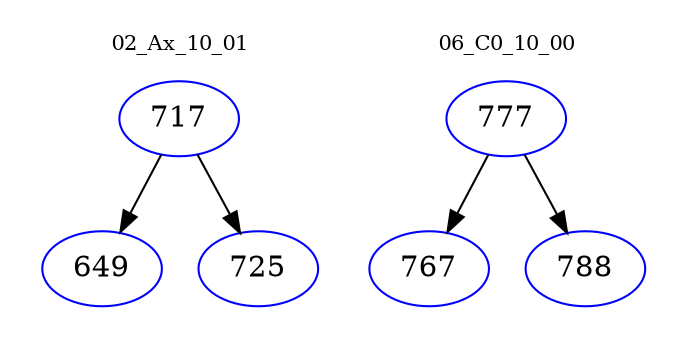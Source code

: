 digraph{
subgraph cluster_0 {
color = white
label = "02_Ax_10_01";
fontsize=10;
T0_717 [label="717", color="blue"]
T0_717 -> T0_649 [color="black"]
T0_649 [label="649", color="blue"]
T0_717 -> T0_725 [color="black"]
T0_725 [label="725", color="blue"]
}
subgraph cluster_1 {
color = white
label = "06_C0_10_00";
fontsize=10;
T1_777 [label="777", color="blue"]
T1_777 -> T1_767 [color="black"]
T1_767 [label="767", color="blue"]
T1_777 -> T1_788 [color="black"]
T1_788 [label="788", color="blue"]
}
}

